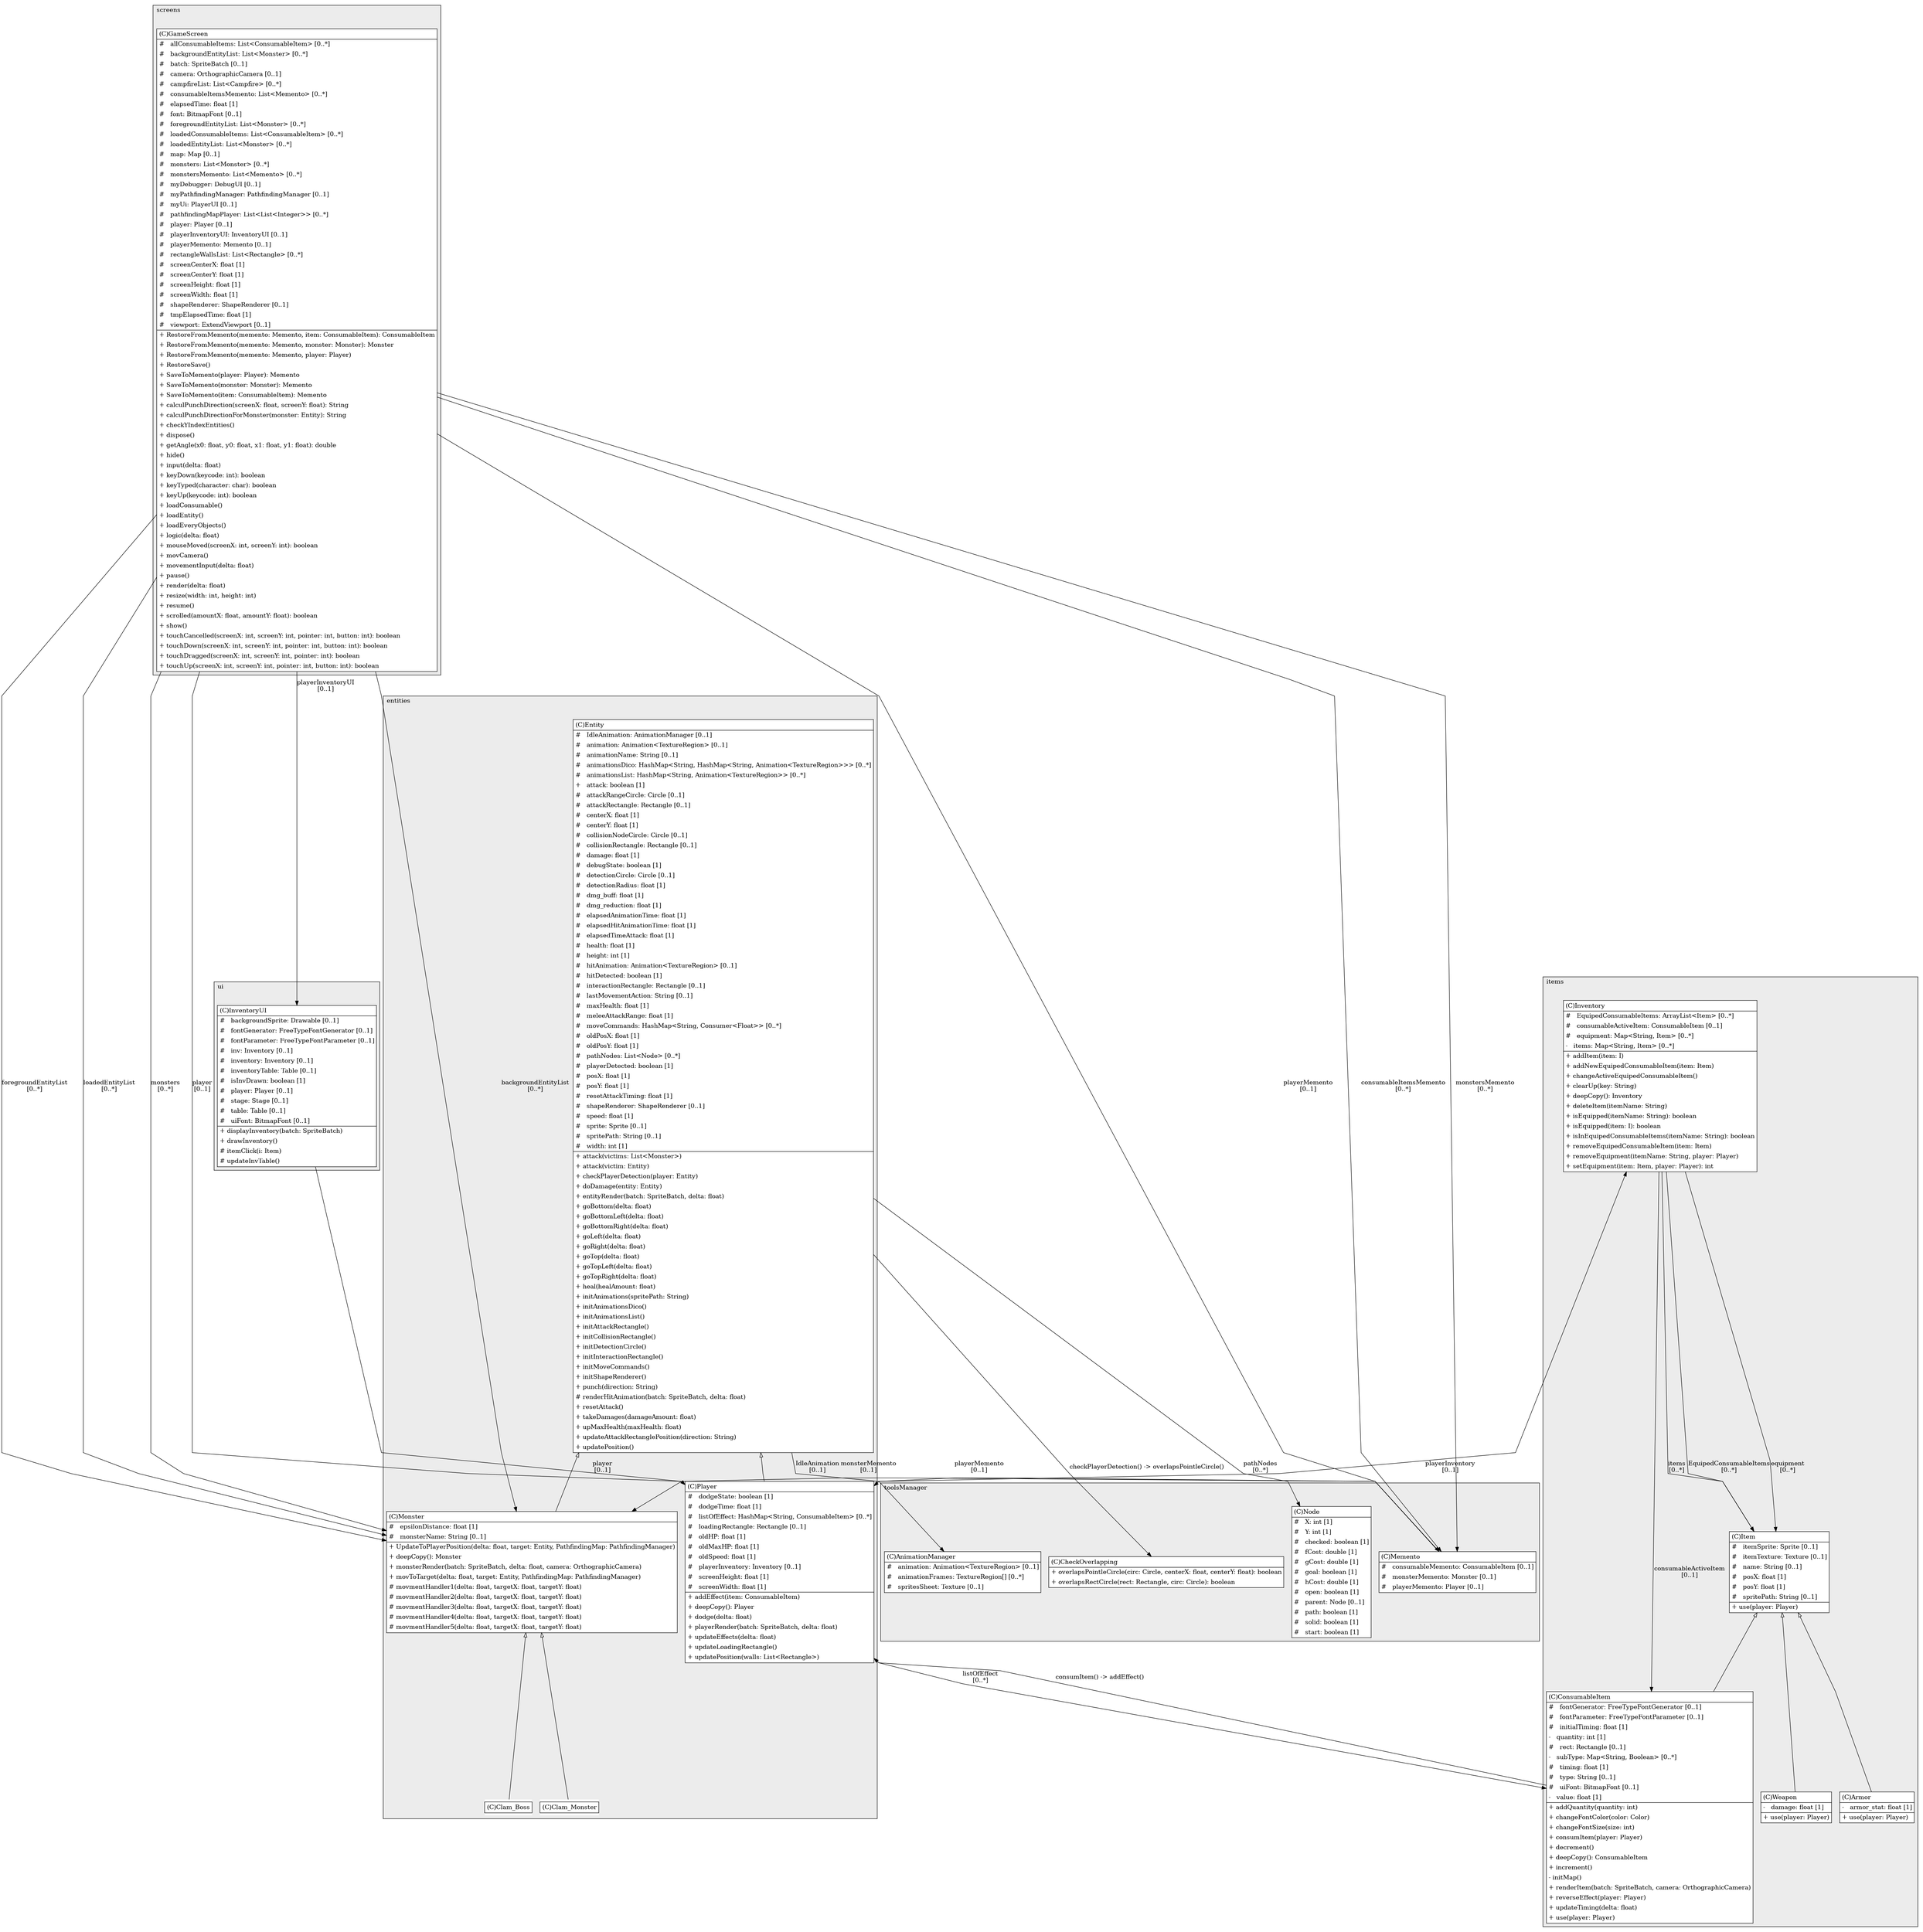 @startuml

/' diagram meta data start
config=StructureConfiguration;
{
  "projectClassification": {
    "searchMode": "OpenProject", // OpenProject, AllProjects
    "includedProjects": "",
    "pathEndKeywords": "*.impl",
    "isClientPath": "",
    "isClientName": "",
    "isTestPath": "",
    "isTestName": "",
    "isMappingPath": "",
    "isMappingName": "",
    "isDataAccessPath": "",
    "isDataAccessName": "",
    "isDataStructurePath": "",
    "isDataStructureName": "",
    "isInterfaceStructuresPath": "",
    "isInterfaceStructuresName": "",
    "isEntryPointPath": "",
    "isEntryPointName": "",
    "treatFinalFieldsAsMandatory": false
  },
  "graphRestriction": {
    "classPackageExcludeFilter": "",
    "classPackageIncludeFilter": "",
    "classNameExcludeFilter": "",
    "classNameIncludeFilter": "",
    "methodNameExcludeFilter": "",
    "methodNameIncludeFilter": "",
    "removeByInheritance": "", // inheritance/annotation based filtering is done in a second step
    "removeByAnnotation": "",
    "removeByClassPackage": "", // cleanup the graph after inheritance/annotation based filtering is done
    "removeByClassName": "",
    "cutMappings": false,
    "cutEnum": true,
    "cutTests": true,
    "cutClient": true,
    "cutDataAccess": false,
    "cutInterfaceStructures": false,
    "cutDataStructures": false,
    "cutGetterAndSetter": true,
    "cutConstructors": true
  },
  "graphTraversal": {
    "forwardDepth": 6,
    "backwardDepth": 6,
    "classPackageExcludeFilter": "",
    "classPackageIncludeFilter": "",
    "classNameExcludeFilter": "",
    "classNameIncludeFilter": "",
    "methodNameExcludeFilter": "",
    "methodNameIncludeFilter": "",
    "hideMappings": false,
    "hideDataStructures": false,
    "hidePrivateMethods": true,
    "hideInterfaceCalls": true, // indirection: implementation -> interface (is hidden) -> implementation
    "onlyShowApplicationEntryPoints": false, // root node is included
    "useMethodCallsForStructureDiagram": "ForwardOnly" // ForwardOnly, BothDirections, No
  },
  "details": {
    "aggregation": "GroupByClass", // ByClass, GroupByClass, None
    "showClassGenericTypes": true,
    "showMethods": true,
    "showMethodParameterNames": true,
    "showMethodParameterTypes": true,
    "showMethodReturnType": true,
    "showPackageLevels": 2,
    "showDetailedClassStructure": true
  },
  "rootClass": "gamePackages.entities.Entity",
  "extensionCallbackMethod": "" // qualified.class.name#methodName - signature: public static String method(String)
}
diagram meta data end '/



digraph g {
    rankdir="TB"
    splines=polyline
    

'nodes 
subgraph cluster_100526016 { 
   	label=items
	labeljust=l
	fillcolor="#ececec"
	style=filled
   
   Armor1693037551[
	label=<<TABLE BORDER="1" CELLBORDER="0" CELLPADDING="4" CELLSPACING="0">
<TR><TD ALIGN="LEFT" >(C)Armor</TD></TR>
<HR/>
<TR><TD ALIGN="LEFT" >-   armor_stat: float [1]</TD></TR>
<HR/>
<TR><TD ALIGN="LEFT" >+ use(player: Player)</TD></TR>
</TABLE>>
	style=filled
	margin=0
	shape=plaintext
	fillcolor="#FFFFFF"
];

ConsumableItem1693037551[
	label=<<TABLE BORDER="1" CELLBORDER="0" CELLPADDING="4" CELLSPACING="0">
<TR><TD ALIGN="LEFT" >(C)ConsumableItem</TD></TR>
<HR/>
<TR><TD ALIGN="LEFT" >#   fontGenerator: FreeTypeFontGenerator [0..1]</TD></TR>
<TR><TD ALIGN="LEFT" >#   fontParameter: FreeTypeFontParameter [0..1]</TD></TR>
<TR><TD ALIGN="LEFT" >#   initialTiming: float [1]</TD></TR>
<TR><TD ALIGN="LEFT" >-   quantity: int [1]</TD></TR>
<TR><TD ALIGN="LEFT" >#   rect: Rectangle [0..1]</TD></TR>
<TR><TD ALIGN="LEFT" >-   subType: Map&lt;String, Boolean&gt; [0..*]</TD></TR>
<TR><TD ALIGN="LEFT" >#   timing: float [1]</TD></TR>
<TR><TD ALIGN="LEFT" >#   type: String [0..1]</TD></TR>
<TR><TD ALIGN="LEFT" >#   uiFont: BitmapFont [0..1]</TD></TR>
<TR><TD ALIGN="LEFT" >-   value: float [1]</TD></TR>
<HR/>
<TR><TD ALIGN="LEFT" >+ addQuantity(quantity: int)</TD></TR>
<TR><TD ALIGN="LEFT" >+ changeFontColor(color: Color)</TD></TR>
<TR><TD ALIGN="LEFT" >+ changeFontSize(size: int)</TD></TR>
<TR><TD ALIGN="LEFT" >+ consumItem(player: Player)</TD></TR>
<TR><TD ALIGN="LEFT" >+ decrement()</TD></TR>
<TR><TD ALIGN="LEFT" >+ deepCopy(): ConsumableItem</TD></TR>
<TR><TD ALIGN="LEFT" >+ increment()</TD></TR>
<TR><TD ALIGN="LEFT" >- initMap()</TD></TR>
<TR><TD ALIGN="LEFT" >+ renderItem(batch: SpriteBatch, camera: OrthographicCamera)</TD></TR>
<TR><TD ALIGN="LEFT" >+ reverseEffect(player: Player)</TD></TR>
<TR><TD ALIGN="LEFT" >+ updateTiming(delta: float)</TD></TR>
<TR><TD ALIGN="LEFT" >+ use(player: Player)</TD></TR>
</TABLE>>
	style=filled
	margin=0
	shape=plaintext
	fillcolor="#FFFFFF"
];

Inventory1693037551[
	label=<<TABLE BORDER="1" CELLBORDER="0" CELLPADDING="4" CELLSPACING="0">
<TR><TD ALIGN="LEFT" >(C)Inventory</TD></TR>
<HR/>
<TR><TD ALIGN="LEFT" >#   EquipedConsumableItems: ArrayList&lt;Item&gt; [0..*]</TD></TR>
<TR><TD ALIGN="LEFT" >#   consumableActiveItem: ConsumableItem [0..1]</TD></TR>
<TR><TD ALIGN="LEFT" >#   equipment: Map&lt;String, Item&gt; [0..*]</TD></TR>
<TR><TD ALIGN="LEFT" >-   items: Map&lt;String, Item&gt; [0..*]</TD></TR>
<HR/>
<TR><TD ALIGN="LEFT" >+ addItem(item: I)</TD></TR>
<TR><TD ALIGN="LEFT" >+ addNewEquipedConsumableItem(item: Item)</TD></TR>
<TR><TD ALIGN="LEFT" >+ changeActiveEquipedConsumableItem()</TD></TR>
<TR><TD ALIGN="LEFT" >+ clearUp(key: String)</TD></TR>
<TR><TD ALIGN="LEFT" >+ deepCopy(): Inventory</TD></TR>
<TR><TD ALIGN="LEFT" >+ deleteItem(itemName: String)</TD></TR>
<TR><TD ALIGN="LEFT" >+ isEquipped(itemName: String): boolean</TD></TR>
<TR><TD ALIGN="LEFT" >+ isEquipped(item: I): boolean</TD></TR>
<TR><TD ALIGN="LEFT" >+ isInEquipedConsumableItems(itemName: String): boolean</TD></TR>
<TR><TD ALIGN="LEFT" >+ removeEquipedConsumableItem(item: Item)</TD></TR>
<TR><TD ALIGN="LEFT" >+ removeEquipment(itemName: String, player: Player)</TD></TR>
<TR><TD ALIGN="LEFT" >+ setEquipment(item: Item, player: Player): int</TD></TR>
</TABLE>>
	style=filled
	margin=0
	shape=plaintext
	fillcolor="#FFFFFF"
];

Item1693037551[
	label=<<TABLE BORDER="1" CELLBORDER="0" CELLPADDING="4" CELLSPACING="0">
<TR><TD ALIGN="LEFT" >(C)Item</TD></TR>
<HR/>
<TR><TD ALIGN="LEFT" >#   itemSprite: Sprite [0..1]</TD></TR>
<TR><TD ALIGN="LEFT" >#   itemTexture: Texture [0..1]</TD></TR>
<TR><TD ALIGN="LEFT" >#   name: String [0..1]</TD></TR>
<TR><TD ALIGN="LEFT" >#   posX: float [1]</TD></TR>
<TR><TD ALIGN="LEFT" >#   posY: float [1]</TD></TR>
<TR><TD ALIGN="LEFT" >#   spritePath: String [0..1]</TD></TR>
<HR/>
<TR><TD ALIGN="LEFT" >+ use(player: Player)</TD></TR>
</TABLE>>
	style=filled
	margin=0
	shape=plaintext
	fillcolor="#FFFFFF"
];

Weapon1693037551[
	label=<<TABLE BORDER="1" CELLBORDER="0" CELLPADDING="4" CELLSPACING="0">
<TR><TD ALIGN="LEFT" >(C)Weapon</TD></TR>
<HR/>
<TR><TD ALIGN="LEFT" >-   damage: float [1]</TD></TR>
<HR/>
<TR><TD ALIGN="LEFT" >+ use(player: Player)</TD></TR>
</TABLE>>
	style=filled
	margin=0
	shape=plaintext
	fillcolor="#FFFFFF"
];
} 

subgraph cluster_1014488750 { 
   	label=toolsManager
	labeljust=l
	fillcolor="#ececec"
	style=filled
   
   AnimationManager1758040095[
	label=<<TABLE BORDER="1" CELLBORDER="0" CELLPADDING="4" CELLSPACING="0">
<TR><TD ALIGN="LEFT" >(C)AnimationManager</TD></TR>
<HR/>
<TR><TD ALIGN="LEFT" >#   animation: Animation&lt;TextureRegion&gt; [0..1]</TD></TR>
<TR><TD ALIGN="LEFT" >#   animationFrames: TextureRegion[] [0..*]</TD></TR>
<TR><TD ALIGN="LEFT" >#   spritesSheet: Texture [0..1]</TD></TR>
</TABLE>>
	style=filled
	margin=0
	shape=plaintext
	fillcolor="#FFFFFF"
];

CheckOverlapping1758040095[
	label=<<TABLE BORDER="1" CELLBORDER="0" CELLPADDING="4" CELLSPACING="0">
<TR><TD ALIGN="LEFT" >(C)CheckOverlapping</TD></TR>
<HR/>
<TR><TD ALIGN="LEFT" >+ overlapsPointleCircle(circ: Circle, centerX: float, centerY: float): boolean</TD></TR>
<TR><TD ALIGN="LEFT" >+ overlapsRectCircle(rect: Rectangle, circ: Circle): boolean</TD></TR>
</TABLE>>
	style=filled
	margin=0
	shape=plaintext
	fillcolor="#FFFFFF"
];

Memento1758040095[
	label=<<TABLE BORDER="1" CELLBORDER="0" CELLPADDING="4" CELLSPACING="0">
<TR><TD ALIGN="LEFT" >(C)Memento</TD></TR>
<HR/>
<TR><TD ALIGN="LEFT" >#   consumableMemento: ConsumableItem [0..1]</TD></TR>
<TR><TD ALIGN="LEFT" >#   monsterMemento: Monster [0..1]</TD></TR>
<TR><TD ALIGN="LEFT" >#   playerMemento: Player [0..1]</TD></TR>
</TABLE>>
	style=filled
	margin=0
	shape=plaintext
	fillcolor="#FFFFFF"
];

Node1758040095[
	label=<<TABLE BORDER="1" CELLBORDER="0" CELLPADDING="4" CELLSPACING="0">
<TR><TD ALIGN="LEFT" >(C)Node</TD></TR>
<HR/>
<TR><TD ALIGN="LEFT" >#   X: int [1]</TD></TR>
<TR><TD ALIGN="LEFT" >#   Y: int [1]</TD></TR>
<TR><TD ALIGN="LEFT" >#   checked: boolean [1]</TD></TR>
<TR><TD ALIGN="LEFT" >#   fCost: double [1]</TD></TR>
<TR><TD ALIGN="LEFT" >#   gCost: double [1]</TD></TR>
<TR><TD ALIGN="LEFT" >#   goal: boolean [1]</TD></TR>
<TR><TD ALIGN="LEFT" >#   hCost: double [1]</TD></TR>
<TR><TD ALIGN="LEFT" >#   open: boolean [1]</TD></TR>
<TR><TD ALIGN="LEFT" >#   parent: Node [0..1]</TD></TR>
<TR><TD ALIGN="LEFT" >#   path: boolean [1]</TD></TR>
<TR><TD ALIGN="LEFT" >#   solid: boolean [1]</TD></TR>
<TR><TD ALIGN="LEFT" >#   start: boolean [1]</TD></TR>
</TABLE>>
	style=filled
	margin=0
	shape=plaintext
	fillcolor="#FFFFFF"
];
} 

subgraph cluster_1926385031 { 
   	label=screens
	labeljust=l
	fillcolor="#ececec"
	style=filled
   
   GameScreen593682840[
	label=<<TABLE BORDER="1" CELLBORDER="0" CELLPADDING="4" CELLSPACING="0">
<TR><TD ALIGN="LEFT" >(C)GameScreen</TD></TR>
<HR/>
<TR><TD ALIGN="LEFT" >#   allConsumableItems: List&lt;ConsumableItem&gt; [0..*]</TD></TR>
<TR><TD ALIGN="LEFT" >#   backgroundEntityList: List&lt;Monster&gt; [0..*]</TD></TR>
<TR><TD ALIGN="LEFT" >#   batch: SpriteBatch [0..1]</TD></TR>
<TR><TD ALIGN="LEFT" >#   camera: OrthographicCamera [0..1]</TD></TR>
<TR><TD ALIGN="LEFT" >#   campfireList: List&lt;Campfire&gt; [0..*]</TD></TR>
<TR><TD ALIGN="LEFT" >#   consumableItemsMemento: List&lt;Memento&gt; [0..*]</TD></TR>
<TR><TD ALIGN="LEFT" >#   elapsedTime: float [1]</TD></TR>
<TR><TD ALIGN="LEFT" >#   font: BitmapFont [0..1]</TD></TR>
<TR><TD ALIGN="LEFT" >#   foregroundEntityList: List&lt;Monster&gt; [0..*]</TD></TR>
<TR><TD ALIGN="LEFT" >#   loadedConsumableItems: List&lt;ConsumableItem&gt; [0..*]</TD></TR>
<TR><TD ALIGN="LEFT" >#   loadedEntityList: List&lt;Monster&gt; [0..*]</TD></TR>
<TR><TD ALIGN="LEFT" >#   map: Map [0..1]</TD></TR>
<TR><TD ALIGN="LEFT" >#   monsters: List&lt;Monster&gt; [0..*]</TD></TR>
<TR><TD ALIGN="LEFT" >#   monstersMemento: List&lt;Memento&gt; [0..*]</TD></TR>
<TR><TD ALIGN="LEFT" >#   myDebugger: DebugUI [0..1]</TD></TR>
<TR><TD ALIGN="LEFT" >#   myPathfindingManager: PathfindingManager [0..1]</TD></TR>
<TR><TD ALIGN="LEFT" >#   myUi: PlayerUI [0..1]</TD></TR>
<TR><TD ALIGN="LEFT" >#   pathfindingMapPlayer: List&lt;List&lt;Integer&gt;&gt; [0..*]</TD></TR>
<TR><TD ALIGN="LEFT" >#   player: Player [0..1]</TD></TR>
<TR><TD ALIGN="LEFT" >#   playerInventoryUI: InventoryUI [0..1]</TD></TR>
<TR><TD ALIGN="LEFT" >#   playerMemento: Memento [0..1]</TD></TR>
<TR><TD ALIGN="LEFT" >#   rectangleWallsList: List&lt;Rectangle&gt; [0..*]</TD></TR>
<TR><TD ALIGN="LEFT" >#   screenCenterX: float [1]</TD></TR>
<TR><TD ALIGN="LEFT" >#   screenCenterY: float [1]</TD></TR>
<TR><TD ALIGN="LEFT" >#   screenHeight: float [1]</TD></TR>
<TR><TD ALIGN="LEFT" >#   screenWidth: float [1]</TD></TR>
<TR><TD ALIGN="LEFT" >#   shapeRenderer: ShapeRenderer [0..1]</TD></TR>
<TR><TD ALIGN="LEFT" >#   tmpElapsedTime: float [1]</TD></TR>
<TR><TD ALIGN="LEFT" >#   viewport: ExtendViewport [0..1]</TD></TR>
<HR/>
<TR><TD ALIGN="LEFT" >+ RestoreFromMemento(memento: Memento, item: ConsumableItem): ConsumableItem</TD></TR>
<TR><TD ALIGN="LEFT" >+ RestoreFromMemento(memento: Memento, monster: Monster): Monster</TD></TR>
<TR><TD ALIGN="LEFT" >+ RestoreFromMemento(memento: Memento, player: Player)</TD></TR>
<TR><TD ALIGN="LEFT" >+ RestoreSave()</TD></TR>
<TR><TD ALIGN="LEFT" >+ SaveToMemento(player: Player): Memento</TD></TR>
<TR><TD ALIGN="LEFT" >+ SaveToMemento(monster: Monster): Memento</TD></TR>
<TR><TD ALIGN="LEFT" >+ SaveToMemento(item: ConsumableItem): Memento</TD></TR>
<TR><TD ALIGN="LEFT" >+ calculPunchDirection(screenX: float, screenY: float): String</TD></TR>
<TR><TD ALIGN="LEFT" >+ calculPunchDirectionForMonster(monster: Entity): String</TD></TR>
<TR><TD ALIGN="LEFT" >+ checkYIndexEntities()</TD></TR>
<TR><TD ALIGN="LEFT" >+ dispose()</TD></TR>
<TR><TD ALIGN="LEFT" >+ getAngle(x0: float, y0: float, x1: float, y1: float): double</TD></TR>
<TR><TD ALIGN="LEFT" >+ hide()</TD></TR>
<TR><TD ALIGN="LEFT" >+ input(delta: float)</TD></TR>
<TR><TD ALIGN="LEFT" >+ keyDown(keycode: int): boolean</TD></TR>
<TR><TD ALIGN="LEFT" >+ keyTyped(character: char): boolean</TD></TR>
<TR><TD ALIGN="LEFT" >+ keyUp(keycode: int): boolean</TD></TR>
<TR><TD ALIGN="LEFT" >+ loadConsumable()</TD></TR>
<TR><TD ALIGN="LEFT" >+ loadEntity()</TD></TR>
<TR><TD ALIGN="LEFT" >+ loadEveryObjects()</TD></TR>
<TR><TD ALIGN="LEFT" >+ logic(delta: float)</TD></TR>
<TR><TD ALIGN="LEFT" >+ mouseMoved(screenX: int, screenY: int): boolean</TD></TR>
<TR><TD ALIGN="LEFT" >+ movCamera()</TD></TR>
<TR><TD ALIGN="LEFT" >+ movementInput(delta: float)</TD></TR>
<TR><TD ALIGN="LEFT" >+ pause()</TD></TR>
<TR><TD ALIGN="LEFT" >+ render(delta: float)</TD></TR>
<TR><TD ALIGN="LEFT" >+ resize(width: int, height: int)</TD></TR>
<TR><TD ALIGN="LEFT" >+ resume()</TD></TR>
<TR><TD ALIGN="LEFT" >+ scrolled(amountX: float, amountY: float): boolean</TD></TR>
<TR><TD ALIGN="LEFT" >+ show()</TD></TR>
<TR><TD ALIGN="LEFT" >+ touchCancelled(screenX: int, screenY: int, pointer: int, button: int): boolean</TD></TR>
<TR><TD ALIGN="LEFT" >+ touchDown(screenX: int, screenY: int, pointer: int, button: int): boolean</TD></TR>
<TR><TD ALIGN="LEFT" >+ touchDragged(screenX: int, screenY: int, pointer: int): boolean</TD></TR>
<TR><TD ALIGN="LEFT" >+ touchUp(screenX: int, screenY: int, pointer: int, button: int): boolean</TD></TR>
</TABLE>>
	style=filled
	margin=0
	shape=plaintext
	fillcolor="#FFFFFF"
];
} 

subgraph cluster_2102114367 { 
   	label=entities
	labeljust=l
	fillcolor="#ececec"
	style=filled
   
   Clam_Boss466209328[
	label=<<TABLE BORDER="1" CELLBORDER="0" CELLPADDING="4" CELLSPACING="0">
<TR><TD ALIGN="LEFT" >(C)Clam_Boss</TD></TR>
</TABLE>>
	style=filled
	margin=0
	shape=plaintext
	fillcolor="#FFFFFF"
];

Clam_Monster466209328[
	label=<<TABLE BORDER="1" CELLBORDER="0" CELLPADDING="4" CELLSPACING="0">
<TR><TD ALIGN="LEFT" >(C)Clam_Monster</TD></TR>
</TABLE>>
	style=filled
	margin=0
	shape=plaintext
	fillcolor="#FFFFFF"
];

Entity466209328[
	label=<<TABLE BORDER="1" CELLBORDER="0" CELLPADDING="4" CELLSPACING="0">
<TR><TD ALIGN="LEFT" >(C)Entity</TD></TR>
<HR/>
<TR><TD ALIGN="LEFT" >#   IdleAnimation: AnimationManager [0..1]</TD></TR>
<TR><TD ALIGN="LEFT" >#   animation: Animation&lt;TextureRegion&gt; [0..1]</TD></TR>
<TR><TD ALIGN="LEFT" >#   animationName: String [0..1]</TD></TR>
<TR><TD ALIGN="LEFT" >#   animationsDico: HashMap&lt;String, HashMap&lt;String, Animation&lt;TextureRegion&gt;&gt;&gt; [0..*]</TD></TR>
<TR><TD ALIGN="LEFT" >#   animationsList: HashMap&lt;String, Animation&lt;TextureRegion&gt;&gt; [0..*]</TD></TR>
<TR><TD ALIGN="LEFT" >+   attack: boolean [1]</TD></TR>
<TR><TD ALIGN="LEFT" >#   attackRangeCircle: Circle [0..1]</TD></TR>
<TR><TD ALIGN="LEFT" >#   attackRectangle: Rectangle [0..1]</TD></TR>
<TR><TD ALIGN="LEFT" >#   centerX: float [1]</TD></TR>
<TR><TD ALIGN="LEFT" >#   centerY: float [1]</TD></TR>
<TR><TD ALIGN="LEFT" >#   collisionNodeCircle: Circle [0..1]</TD></TR>
<TR><TD ALIGN="LEFT" >#   collisionRectangle: Rectangle [0..1]</TD></TR>
<TR><TD ALIGN="LEFT" >#   damage: float [1]</TD></TR>
<TR><TD ALIGN="LEFT" >#   debugState: boolean [1]</TD></TR>
<TR><TD ALIGN="LEFT" >#   detectionCircle: Circle [0..1]</TD></TR>
<TR><TD ALIGN="LEFT" >#   detectionRadius: float [1]</TD></TR>
<TR><TD ALIGN="LEFT" >#   dmg_buff: float [1]</TD></TR>
<TR><TD ALIGN="LEFT" >#   dmg_reduction: float [1]</TD></TR>
<TR><TD ALIGN="LEFT" >#   elapsedAnimationTime: float [1]</TD></TR>
<TR><TD ALIGN="LEFT" >#   elapsedHitAnimationTime: float [1]</TD></TR>
<TR><TD ALIGN="LEFT" >#   elapsedTimeAttack: float [1]</TD></TR>
<TR><TD ALIGN="LEFT" >#   health: float [1]</TD></TR>
<TR><TD ALIGN="LEFT" >#   height: int [1]</TD></TR>
<TR><TD ALIGN="LEFT" >#   hitAnimation: Animation&lt;TextureRegion&gt; [0..1]</TD></TR>
<TR><TD ALIGN="LEFT" >#   hitDetected: boolean [1]</TD></TR>
<TR><TD ALIGN="LEFT" >#   interactionRectangle: Rectangle [0..1]</TD></TR>
<TR><TD ALIGN="LEFT" >#   lastMovementAction: String [0..1]</TD></TR>
<TR><TD ALIGN="LEFT" >#   maxHealth: float [1]</TD></TR>
<TR><TD ALIGN="LEFT" >#   meleeAttackRange: float [1]</TD></TR>
<TR><TD ALIGN="LEFT" >#   moveCommands: HashMap&lt;String, Consumer&lt;Float&gt;&gt; [0..*]</TD></TR>
<TR><TD ALIGN="LEFT" >#   oldPosX: float [1]</TD></TR>
<TR><TD ALIGN="LEFT" >#   oldPosY: float [1]</TD></TR>
<TR><TD ALIGN="LEFT" >#   pathNodes: List&lt;Node&gt; [0..*]</TD></TR>
<TR><TD ALIGN="LEFT" >#   playerDetected: boolean [1]</TD></TR>
<TR><TD ALIGN="LEFT" >#   posX: float [1]</TD></TR>
<TR><TD ALIGN="LEFT" >#   posY: float [1]</TD></TR>
<TR><TD ALIGN="LEFT" >#   resetAttackTiming: float [1]</TD></TR>
<TR><TD ALIGN="LEFT" >#   shapeRenderer: ShapeRenderer [0..1]</TD></TR>
<TR><TD ALIGN="LEFT" >#   speed: float [1]</TD></TR>
<TR><TD ALIGN="LEFT" >#   sprite: Sprite [0..1]</TD></TR>
<TR><TD ALIGN="LEFT" >#   spritePath: String [0..1]</TD></TR>
<TR><TD ALIGN="LEFT" >#   width: int [1]</TD></TR>
<HR/>
<TR><TD ALIGN="LEFT" >+ attack(victims: List&lt;Monster&gt;)</TD></TR>
<TR><TD ALIGN="LEFT" >+ attack(victim: Entity)</TD></TR>
<TR><TD ALIGN="LEFT" >+ checkPlayerDetection(player: Entity)</TD></TR>
<TR><TD ALIGN="LEFT" >+ doDamage(entity: Entity)</TD></TR>
<TR><TD ALIGN="LEFT" >+ entityRender(batch: SpriteBatch, delta: float)</TD></TR>
<TR><TD ALIGN="LEFT" >+ goBottom(delta: float)</TD></TR>
<TR><TD ALIGN="LEFT" >+ goBottomLeft(delta: float)</TD></TR>
<TR><TD ALIGN="LEFT" >+ goBottomRight(delta: float)</TD></TR>
<TR><TD ALIGN="LEFT" >+ goLeft(delta: float)</TD></TR>
<TR><TD ALIGN="LEFT" >+ goRight(delta: float)</TD></TR>
<TR><TD ALIGN="LEFT" >+ goTop(delta: float)</TD></TR>
<TR><TD ALIGN="LEFT" >+ goTopLeft(delta: float)</TD></TR>
<TR><TD ALIGN="LEFT" >+ goTopRight(delta: float)</TD></TR>
<TR><TD ALIGN="LEFT" >+ heal(healAmount: float)</TD></TR>
<TR><TD ALIGN="LEFT" >+ initAnimations(spritePath: String)</TD></TR>
<TR><TD ALIGN="LEFT" >+ initAnimationsDico()</TD></TR>
<TR><TD ALIGN="LEFT" >+ initAnimationsList()</TD></TR>
<TR><TD ALIGN="LEFT" >+ initAttackRectangle()</TD></TR>
<TR><TD ALIGN="LEFT" >+ initCollisionRectangle()</TD></TR>
<TR><TD ALIGN="LEFT" >+ initDetectionCircle()</TD></TR>
<TR><TD ALIGN="LEFT" >+ initInteractionRectangle()</TD></TR>
<TR><TD ALIGN="LEFT" >+ initMoveCommands()</TD></TR>
<TR><TD ALIGN="LEFT" >+ initShapeRenderer()</TD></TR>
<TR><TD ALIGN="LEFT" >+ punch(direction: String)</TD></TR>
<TR><TD ALIGN="LEFT" ># renderHitAnimation(batch: SpriteBatch, delta: float)</TD></TR>
<TR><TD ALIGN="LEFT" >+ resetAttack()</TD></TR>
<TR><TD ALIGN="LEFT" >+ takeDamages(damageAmount: float)</TD></TR>
<TR><TD ALIGN="LEFT" >+ upMaxHealth(maxHealth: float)</TD></TR>
<TR><TD ALIGN="LEFT" >+ updateAttackRectanglePosition(direction: String)</TD></TR>
<TR><TD ALIGN="LEFT" >+ updatePosition()</TD></TR>
</TABLE>>
	style=filled
	margin=0
	shape=plaintext
	fillcolor="#FFFFFF"
];

Monster466209328[
	label=<<TABLE BORDER="1" CELLBORDER="0" CELLPADDING="4" CELLSPACING="0">
<TR><TD ALIGN="LEFT" >(C)Monster</TD></TR>
<HR/>
<TR><TD ALIGN="LEFT" >#   epsilonDistance: float [1]</TD></TR>
<TR><TD ALIGN="LEFT" >#   monsterName: String [0..1]</TD></TR>
<HR/>
<TR><TD ALIGN="LEFT" >+ UpdateToPlayerPosition(delta: float, target: Entity, PathfindingMap: PathfindingManager)</TD></TR>
<TR><TD ALIGN="LEFT" >+ deepCopy(): Monster</TD></TR>
<TR><TD ALIGN="LEFT" >+ monsterRender(batch: SpriteBatch, delta: float, camera: OrthographicCamera)</TD></TR>
<TR><TD ALIGN="LEFT" >+ movToTarget(delta: float, target: Entity, PathfindingMap: PathfindingManager)</TD></TR>
<TR><TD ALIGN="LEFT" ># movmentHandler1(delta: float, targetX: float, targetY: float)</TD></TR>
<TR><TD ALIGN="LEFT" ># movmentHandler2(delta: float, targetX: float, targetY: float)</TD></TR>
<TR><TD ALIGN="LEFT" ># movmentHandler3(delta: float, targetX: float, targetY: float)</TD></TR>
<TR><TD ALIGN="LEFT" ># movmentHandler4(delta: float, targetX: float, targetY: float)</TD></TR>
<TR><TD ALIGN="LEFT" ># movmentHandler5(delta: float, targetX: float, targetY: float)</TD></TR>
</TABLE>>
	style=filled
	margin=0
	shape=plaintext
	fillcolor="#FFFFFF"
];

Player466209328[
	label=<<TABLE BORDER="1" CELLBORDER="0" CELLPADDING="4" CELLSPACING="0">
<TR><TD ALIGN="LEFT" >(C)Player</TD></TR>
<HR/>
<TR><TD ALIGN="LEFT" >#   dodgeState: boolean [1]</TD></TR>
<TR><TD ALIGN="LEFT" >#   dodgeTime: float [1]</TD></TR>
<TR><TD ALIGN="LEFT" >#   listOfEffect: HashMap&lt;String, ConsumableItem&gt; [0..*]</TD></TR>
<TR><TD ALIGN="LEFT" >#   loadingRectangle: Rectangle [0..1]</TD></TR>
<TR><TD ALIGN="LEFT" >#   oldHP: float [1]</TD></TR>
<TR><TD ALIGN="LEFT" >#   oldMaxHP: float [1]</TD></TR>
<TR><TD ALIGN="LEFT" >#   oldSpeed: float [1]</TD></TR>
<TR><TD ALIGN="LEFT" >#   playerInventory: Inventory [0..1]</TD></TR>
<TR><TD ALIGN="LEFT" >#   screenHeight: float [1]</TD></TR>
<TR><TD ALIGN="LEFT" >#   screenWidth: float [1]</TD></TR>
<HR/>
<TR><TD ALIGN="LEFT" >+ addEffect(item: ConsumableItem)</TD></TR>
<TR><TD ALIGN="LEFT" >+ deepCopy(): Player</TD></TR>
<TR><TD ALIGN="LEFT" >+ dodge(delta: float)</TD></TR>
<TR><TD ALIGN="LEFT" >+ playerRender(batch: SpriteBatch, delta: float)</TD></TR>
<TR><TD ALIGN="LEFT" >+ updateEffects(delta: float)</TD></TR>
<TR><TD ALIGN="LEFT" >+ updateLoadingRectangle()</TD></TR>
<TR><TD ALIGN="LEFT" >+ updatePosition(walls: List&lt;Rectangle&gt;)</TD></TR>
</TABLE>>
	style=filled
	margin=0
	shape=plaintext
	fillcolor="#FFFFFF"
];
} 

subgraph cluster_3732 { 
   	label=ui
	labeljust=l
	fillcolor="#ececec"
	style=filled
   
   InventoryUI321555485[
	label=<<TABLE BORDER="1" CELLBORDER="0" CELLPADDING="4" CELLSPACING="0">
<TR><TD ALIGN="LEFT" >(C)InventoryUI</TD></TR>
<HR/>
<TR><TD ALIGN="LEFT" >#   backgroundSprite: Drawable [0..1]</TD></TR>
<TR><TD ALIGN="LEFT" >#   fontGenerator: FreeTypeFontGenerator [0..1]</TD></TR>
<TR><TD ALIGN="LEFT" >#   fontParameter: FreeTypeFontParameter [0..1]</TD></TR>
<TR><TD ALIGN="LEFT" >#   inv: Inventory [0..1]</TD></TR>
<TR><TD ALIGN="LEFT" >#   inventory: Inventory [0..1]</TD></TR>
<TR><TD ALIGN="LEFT" >#   inventoryTable: Table [0..1]</TD></TR>
<TR><TD ALIGN="LEFT" >#   isInvDrawn: boolean [1]</TD></TR>
<TR><TD ALIGN="LEFT" >#   player: Player [0..1]</TD></TR>
<TR><TD ALIGN="LEFT" >#   stage: Stage [0..1]</TD></TR>
<TR><TD ALIGN="LEFT" >#   table: Table [0..1]</TD></TR>
<TR><TD ALIGN="LEFT" >#   uiFont: BitmapFont [0..1]</TD></TR>
<HR/>
<TR><TD ALIGN="LEFT" >+ displayInventory(batch: SpriteBatch)</TD></TR>
<TR><TD ALIGN="LEFT" >+ drawInventory()</TD></TR>
<TR><TD ALIGN="LEFT" ># itemClick(i: Item)</TD></TR>
<TR><TD ALIGN="LEFT" ># updateInvTable()</TD></TR>
</TABLE>>
	style=filled
	margin=0
	shape=plaintext
	fillcolor="#FFFFFF"
];
} 

'edges    
ConsumableItem1693037551 -> Player466209328[label="consumItem() -> addEffect()"];
Entity466209328 -> AnimationManager1758040095[label="IdleAnimation
[0..1]"];
Entity466209328 -> CheckOverlapping1758040095[label="checkPlayerDetection() -> overlapsPointleCircle()"];
Entity466209328 -> Monster466209328[arrowhead=none, arrowtail=empty, dir=both];
Entity466209328 -> Node1758040095[label="pathNodes
[0..*]"];
Entity466209328 -> Player466209328[arrowhead=none, arrowtail=empty, dir=both];
GameScreen593682840 -> InventoryUI321555485[label="playerInventoryUI
[0..1]"];
GameScreen593682840 -> Memento1758040095[label="consumableItemsMemento
[0..*]"];
GameScreen593682840 -> Memento1758040095[label="monstersMemento
[0..*]"];
GameScreen593682840 -> Memento1758040095[label="playerMemento
[0..1]"];
GameScreen593682840 -> Monster466209328[label="backgroundEntityList
[0..*]"];
GameScreen593682840 -> Monster466209328[label="foregroundEntityList
[0..*]"];
GameScreen593682840 -> Monster466209328[label="loadedEntityList
[0..*]"];
GameScreen593682840 -> Monster466209328[label="monsters
[0..*]"];
GameScreen593682840 -> Player466209328[label="player
[0..1]"];
Inventory1693037551 -> ConsumableItem1693037551[label="consumableActiveItem
[0..1]"];
Inventory1693037551 -> Item1693037551[label="EquipedConsumableItems
[0..*]"];
Inventory1693037551 -> Item1693037551[label="equipment
[0..*]"];
Inventory1693037551 -> Item1693037551[label="items
[0..*]"];
InventoryUI321555485 -> Player466209328[label="player
[0..1]"];
Item1693037551 -> Armor1693037551[arrowhead=none, arrowtail=empty, dir=both];
Item1693037551 -> ConsumableItem1693037551[arrowhead=none, arrowtail=empty, dir=both];
Item1693037551 -> Weapon1693037551[arrowhead=none, arrowtail=empty, dir=both];
Memento1758040095 -> Monster466209328[label="monsterMemento
[0..1]"];
Memento1758040095 -> Player466209328[label="playerMemento
[0..1]"];
Monster466209328 -> Clam_Boss466209328[arrowhead=none, arrowtail=empty, dir=both];
Monster466209328 -> Clam_Monster466209328[arrowhead=none, arrowtail=empty, dir=both];
Player466209328 -> ConsumableItem1693037551[label="listOfEffect
[0..*]"];
Player466209328 -> Inventory1693037551[label="playerInventory
[0..1]"];
    
}
@enduml